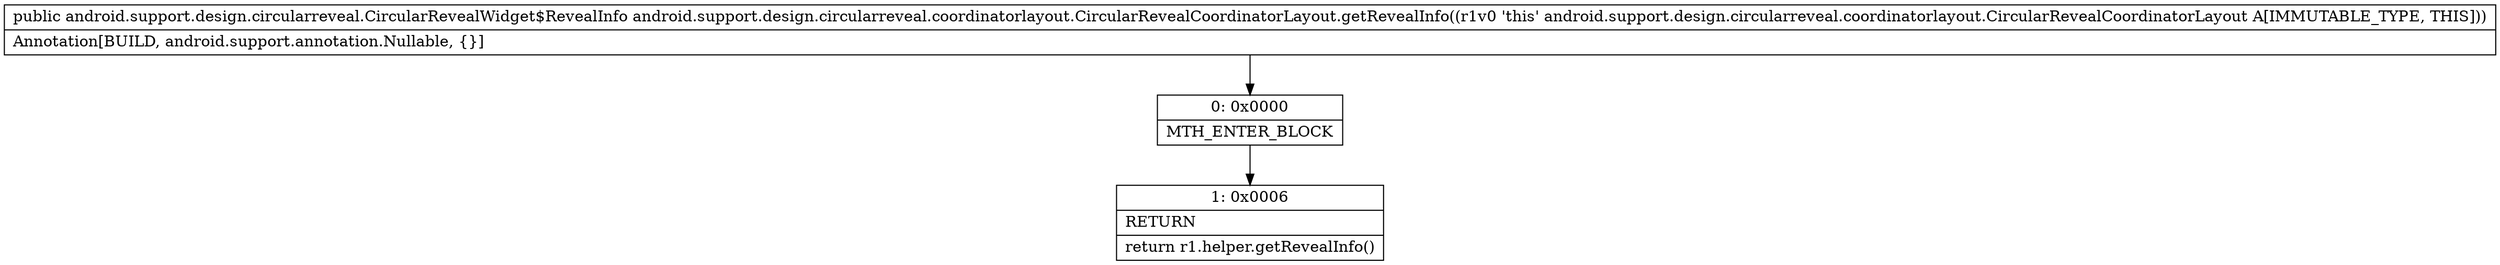 digraph "CFG forandroid.support.design.circularreveal.coordinatorlayout.CircularRevealCoordinatorLayout.getRevealInfo()Landroid\/support\/design\/circularreveal\/CircularRevealWidget$RevealInfo;" {
Node_0 [shape=record,label="{0\:\ 0x0000|MTH_ENTER_BLOCK\l}"];
Node_1 [shape=record,label="{1\:\ 0x0006|RETURN\l|return r1.helper.getRevealInfo()\l}"];
MethodNode[shape=record,label="{public android.support.design.circularreveal.CircularRevealWidget$RevealInfo android.support.design.circularreveal.coordinatorlayout.CircularRevealCoordinatorLayout.getRevealInfo((r1v0 'this' android.support.design.circularreveal.coordinatorlayout.CircularRevealCoordinatorLayout A[IMMUTABLE_TYPE, THIS]))  | Annotation[BUILD, android.support.annotation.Nullable, \{\}]\l}"];
MethodNode -> Node_0;
Node_0 -> Node_1;
}

